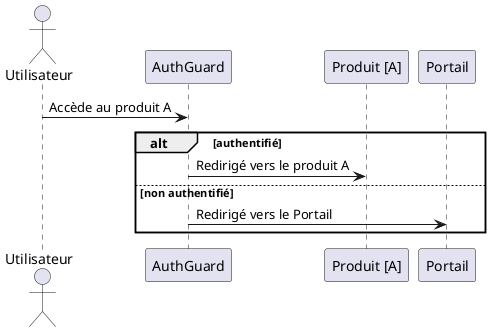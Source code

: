 @startuml

actor Utilisateur

participant "AuthGuard" as AuthGuard order 1
participant "Produit [A]" as ProduitA order 2
participant "Portail" as Portail order 3

Utilisateur -> AuthGuard: Accède au produit A
alt authentifié
    AuthGuard -> ProduitA: Redirigé vers le produit A
else non authentifié
    AuthGuard -> Portail: Redirigé vers le Portail
end
@enduml
